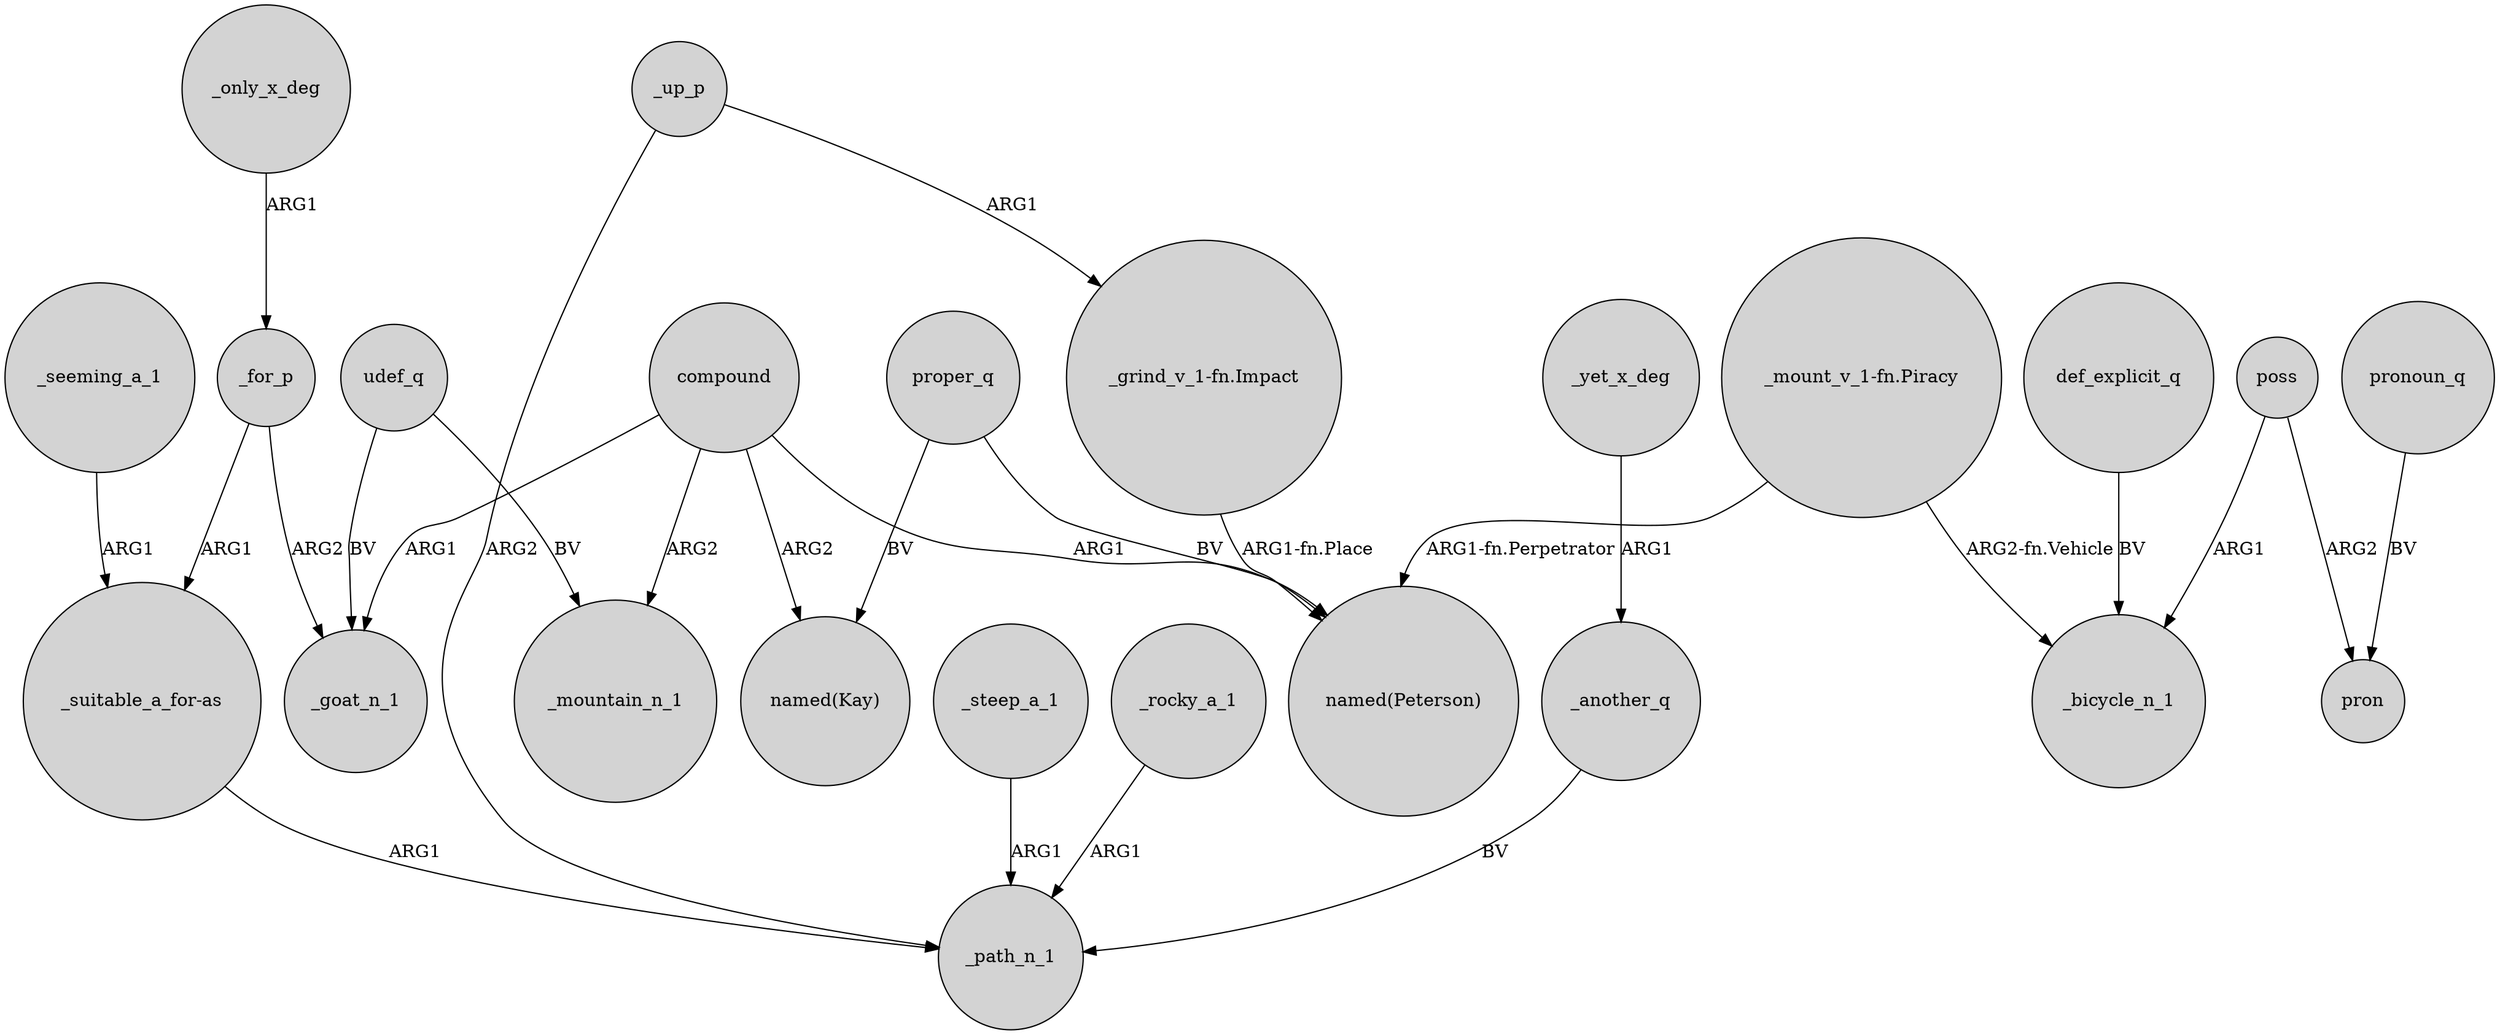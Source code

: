digraph {
	node [shape=circle style=filled]
	_up_p -> "_grind_v_1-fn.Impact" [label=ARG1]
	_steep_a_1 -> _path_n_1 [label=ARG1]
	"_grind_v_1-fn.Impact" -> "named(Peterson)" [label="ARG1-fn.Place"]
	udef_q -> _goat_n_1 [label=BV]
	compound -> _goat_n_1 [label=ARG1]
	def_explicit_q -> _bicycle_n_1 [label=BV]
	_up_p -> _path_n_1 [label=ARG2]
	compound -> "named(Peterson)" [label=ARG1]
	"_suitable_a_for-as" -> _path_n_1 [label=ARG1]
	proper_q -> "named(Peterson)" [label=BV]
	_only_x_deg -> _for_p [label=ARG1]
	_for_p -> _goat_n_1 [label=ARG2]
	pronoun_q -> pron [label=BV]
	poss -> pron [label=ARG2]
	proper_q -> "named(Kay)" [label=BV]
	compound -> _mountain_n_1 [label=ARG2]
	_seeming_a_1 -> "_suitable_a_for-as" [label=ARG1]
	_rocky_a_1 -> _path_n_1 [label=ARG1]
	compound -> "named(Kay)" [label=ARG2]
	_yet_x_deg -> _another_q [label=ARG1]
	udef_q -> _mountain_n_1 [label=BV]
	_for_p -> "_suitable_a_for-as" [label=ARG1]
	"_mount_v_1-fn.Piracy" -> "named(Peterson)" [label="ARG1-fn.Perpetrator"]
	poss -> _bicycle_n_1 [label=ARG1]
	_another_q -> _path_n_1 [label=BV]
	"_mount_v_1-fn.Piracy" -> _bicycle_n_1 [label="ARG2-fn.Vehicle"]
}

